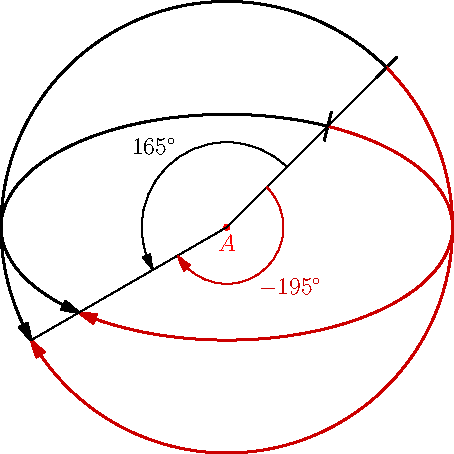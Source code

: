     import geometry; size(8cm,0);
    real a=2, b=1;
    point A=(1,1); dot("$A$",A,S,red);
    ellipse EL=ellipse(A,a,b);
    arc AE=arc(EL, 45, 210, fromCenter);
    draw(AE, linewidth(bp), Arrow(3mm), BeginBar);
    arc AEp=arc(EL, 45, 210, fromCenter, CW);
    draw(AEp, bp+0.8*red, Arrow(3mm));
    circle C=circle(A,a); arc AC=arc(C, 45, 210);
    draw(AC, linewidth(bp), Arrow(3mm), BeginBar);
    arc ACp=arc(C, 45, 210, CW);
    draw(ACp, bp+0.8*red, Arrow(3mm));
    markarc(format("$%0g^\circ$",degrees(AC)),
    AC, radius=1.5cm, Arrow);
    markarc(format("$%0g^\circ$",degrees(ACp)),
    ACp, markpen=0.8*red, Arrow);
